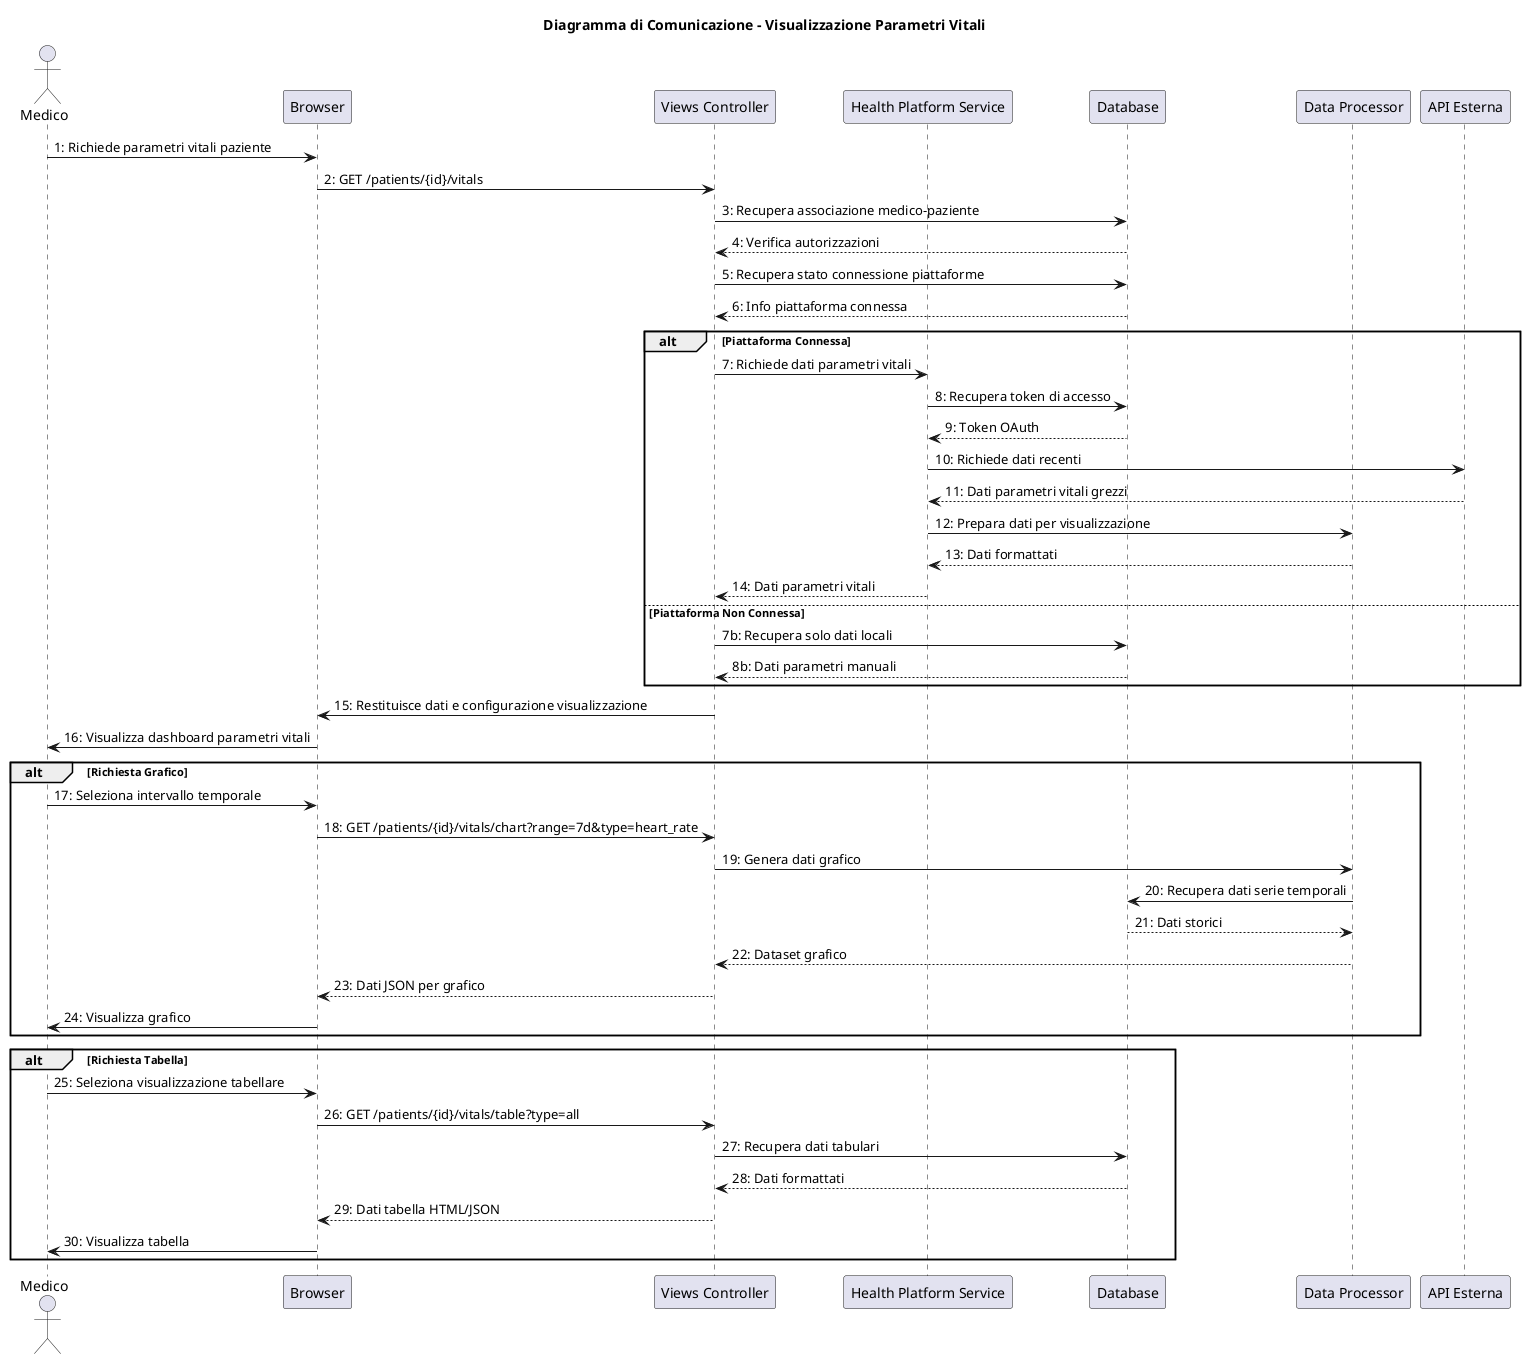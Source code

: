 @startuml "DiagrammaComunicazione-ParametriVitali"

' Communication diagram for vital signs visualization
title Diagramma di Comunicazione - Visualizzazione Parametri Vitali

' Define the actors and components
actor "Medico" as Doctor
participant "Browser" as Browser
participant "Views Controller" as Views
participant "Health Platform Service" as HPS
participant "Database" as DB
participant "Data Processor" as Processor

' Communication paths for vital sign visualization
Doctor -> Browser : 1: Richiede parametri vitali paziente
Browser -> Views : 2: GET /patients/{id}/vitals
Views -> DB : 3: Recupera associazione medico-paziente
DB --> Views : 4: Verifica autorizzazioni

Views -> DB : 5: Recupera stato connessione piattaforme
DB --> Views : 6: Info piattaforma connessa

alt Piattaforma Connessa
  Views -> HPS : 7: Richiede dati parametri vitali
  HPS -> DB : 8: Recupera token di accesso
  DB --> HPS : 9: Token OAuth
  
  HPS -> "API Esterna" : 10: Richiede dati recenti
  "API Esterna" --> HPS : 11: Dati parametri vitali grezzi
  
  HPS -> Processor : 12: Prepara dati per visualizzazione
  Processor --> HPS : 13: Dati formattati
  
  HPS --> Views : 14: Dati parametri vitali
else Piattaforma Non Connessa
  Views -> DB : 7b: Recupera solo dati locali
  DB --> Views : 8b: Dati parametri manuali
end

Views -> Browser : 15: Restituisce dati e configurazione visualizzazione
Browser -> Doctor : 16: Visualizza dashboard parametri vitali

alt Richiesta Grafico
  Doctor -> Browser : 17: Seleziona intervallo temporale
  Browser -> Views : 18: GET /patients/{id}/vitals/chart?range=7d&type=heart_rate
  Views -> Processor : 19: Genera dati grafico
  Processor -> DB : 20: Recupera dati serie temporali
  DB --> Processor : 21: Dati storici
  Processor --> Views : 22: Dataset grafico
  Views --> Browser : 23: Dati JSON per grafico
  Browser -> Doctor : 24: Visualizza grafico
end

alt Richiesta Tabella
  Doctor -> Browser : 25: Seleziona visualizzazione tabellare
  Browser -> Views : 26: GET /patients/{id}/vitals/table?type=all
  Views -> DB : 27: Recupera dati tabulari
  DB --> Views : 28: Dati formattati
  Views --> Browser : 29: Dati tabella HTML/JSON
  Browser -> Doctor : 30: Visualizza tabella
end

@enduml
